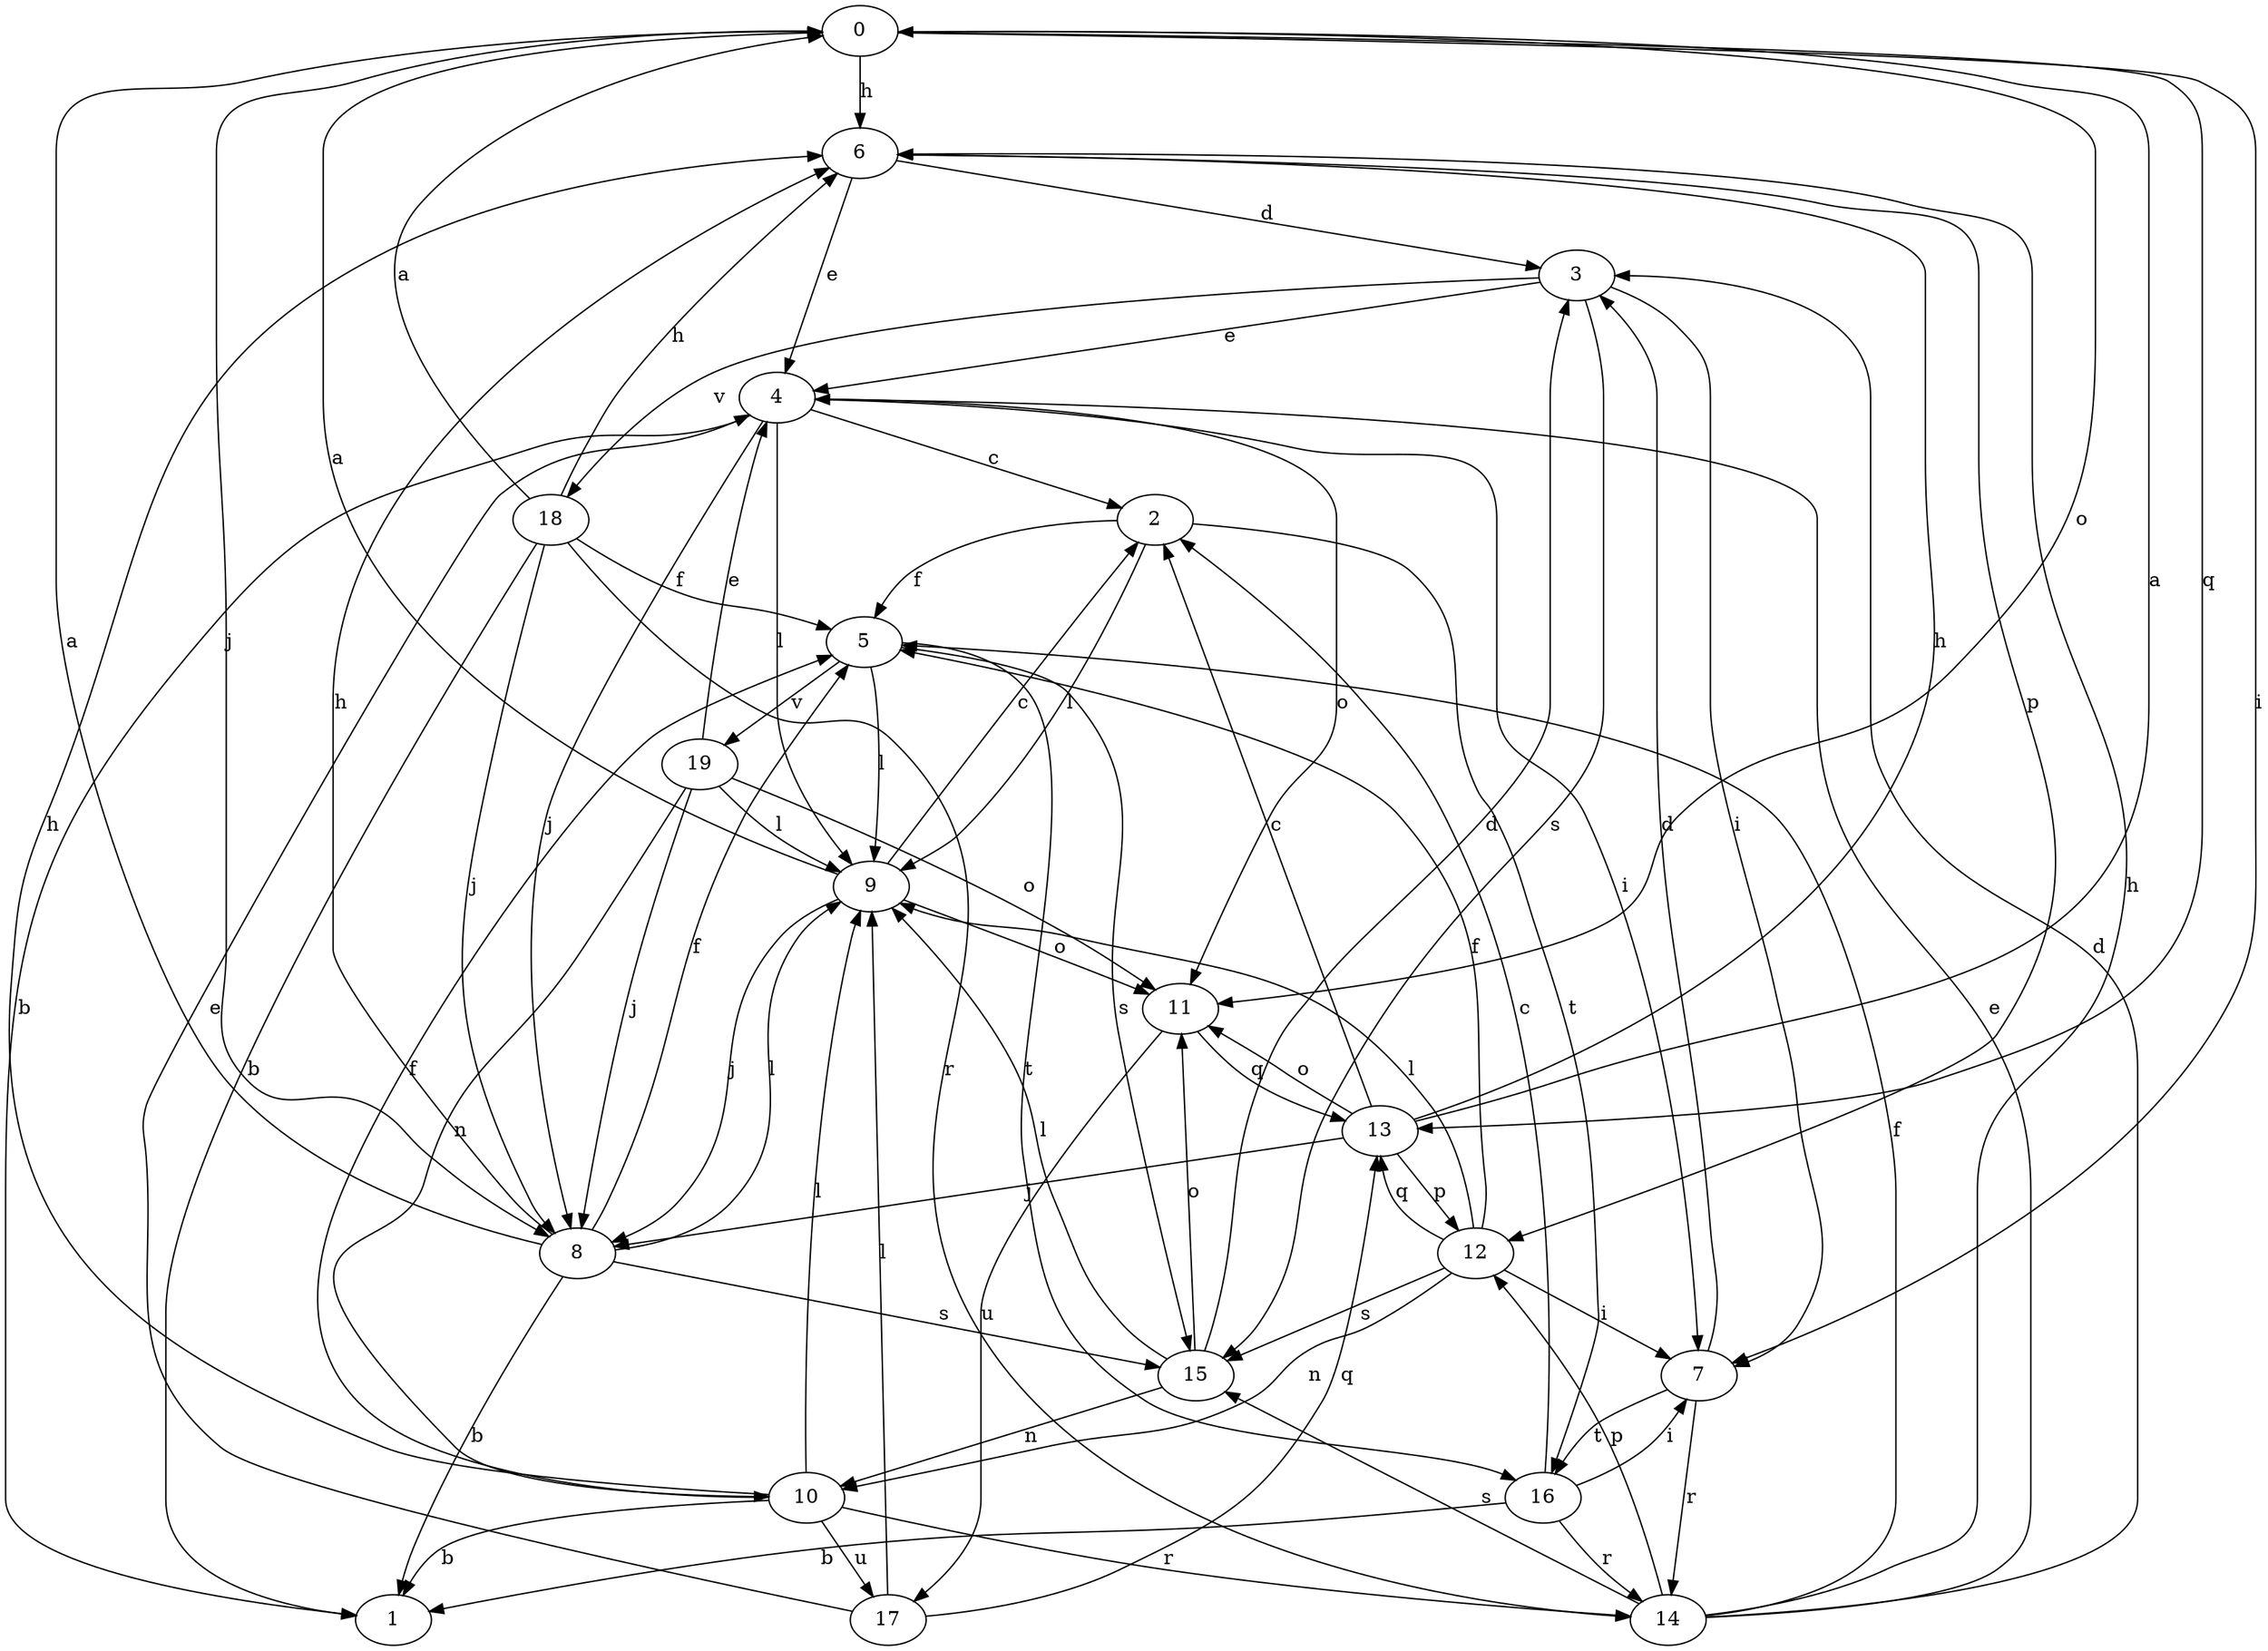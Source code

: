 strict digraph  {
0;
1;
2;
3;
4;
5;
6;
7;
8;
9;
10;
11;
12;
13;
14;
15;
16;
17;
18;
19;
0 -> 6  [label=h];
0 -> 7  [label=i];
0 -> 8  [label=j];
0 -> 11  [label=o];
0 -> 13  [label=q];
2 -> 5  [label=f];
2 -> 9  [label=l];
2 -> 16  [label=t];
3 -> 4  [label=e];
3 -> 7  [label=i];
3 -> 15  [label=s];
3 -> 18  [label=v];
4 -> 1  [label=b];
4 -> 2  [label=c];
4 -> 7  [label=i];
4 -> 8  [label=j];
4 -> 9  [label=l];
4 -> 11  [label=o];
5 -> 9  [label=l];
5 -> 15  [label=s];
5 -> 16  [label=t];
5 -> 19  [label=v];
6 -> 3  [label=d];
6 -> 4  [label=e];
6 -> 12  [label=p];
7 -> 3  [label=d];
7 -> 14  [label=r];
7 -> 16  [label=t];
8 -> 0  [label=a];
8 -> 1  [label=b];
8 -> 5  [label=f];
8 -> 6  [label=h];
8 -> 9  [label=l];
8 -> 15  [label=s];
9 -> 0  [label=a];
9 -> 2  [label=c];
9 -> 8  [label=j];
9 -> 11  [label=o];
10 -> 1  [label=b];
10 -> 5  [label=f];
10 -> 6  [label=h];
10 -> 9  [label=l];
10 -> 14  [label=r];
10 -> 17  [label=u];
11 -> 13  [label=q];
11 -> 17  [label=u];
12 -> 5  [label=f];
12 -> 7  [label=i];
12 -> 9  [label=l];
12 -> 10  [label=n];
12 -> 13  [label=q];
12 -> 15  [label=s];
13 -> 0  [label=a];
13 -> 2  [label=c];
13 -> 6  [label=h];
13 -> 8  [label=j];
13 -> 11  [label=o];
13 -> 12  [label=p];
14 -> 3  [label=d];
14 -> 4  [label=e];
14 -> 5  [label=f];
14 -> 6  [label=h];
14 -> 12  [label=p];
14 -> 15  [label=s];
15 -> 3  [label=d];
15 -> 9  [label=l];
15 -> 10  [label=n];
15 -> 11  [label=o];
16 -> 1  [label=b];
16 -> 2  [label=c];
16 -> 7  [label=i];
16 -> 14  [label=r];
17 -> 4  [label=e];
17 -> 9  [label=l];
17 -> 13  [label=q];
18 -> 0  [label=a];
18 -> 1  [label=b];
18 -> 5  [label=f];
18 -> 6  [label=h];
18 -> 8  [label=j];
18 -> 14  [label=r];
19 -> 4  [label=e];
19 -> 8  [label=j];
19 -> 9  [label=l];
19 -> 10  [label=n];
19 -> 11  [label=o];
}
